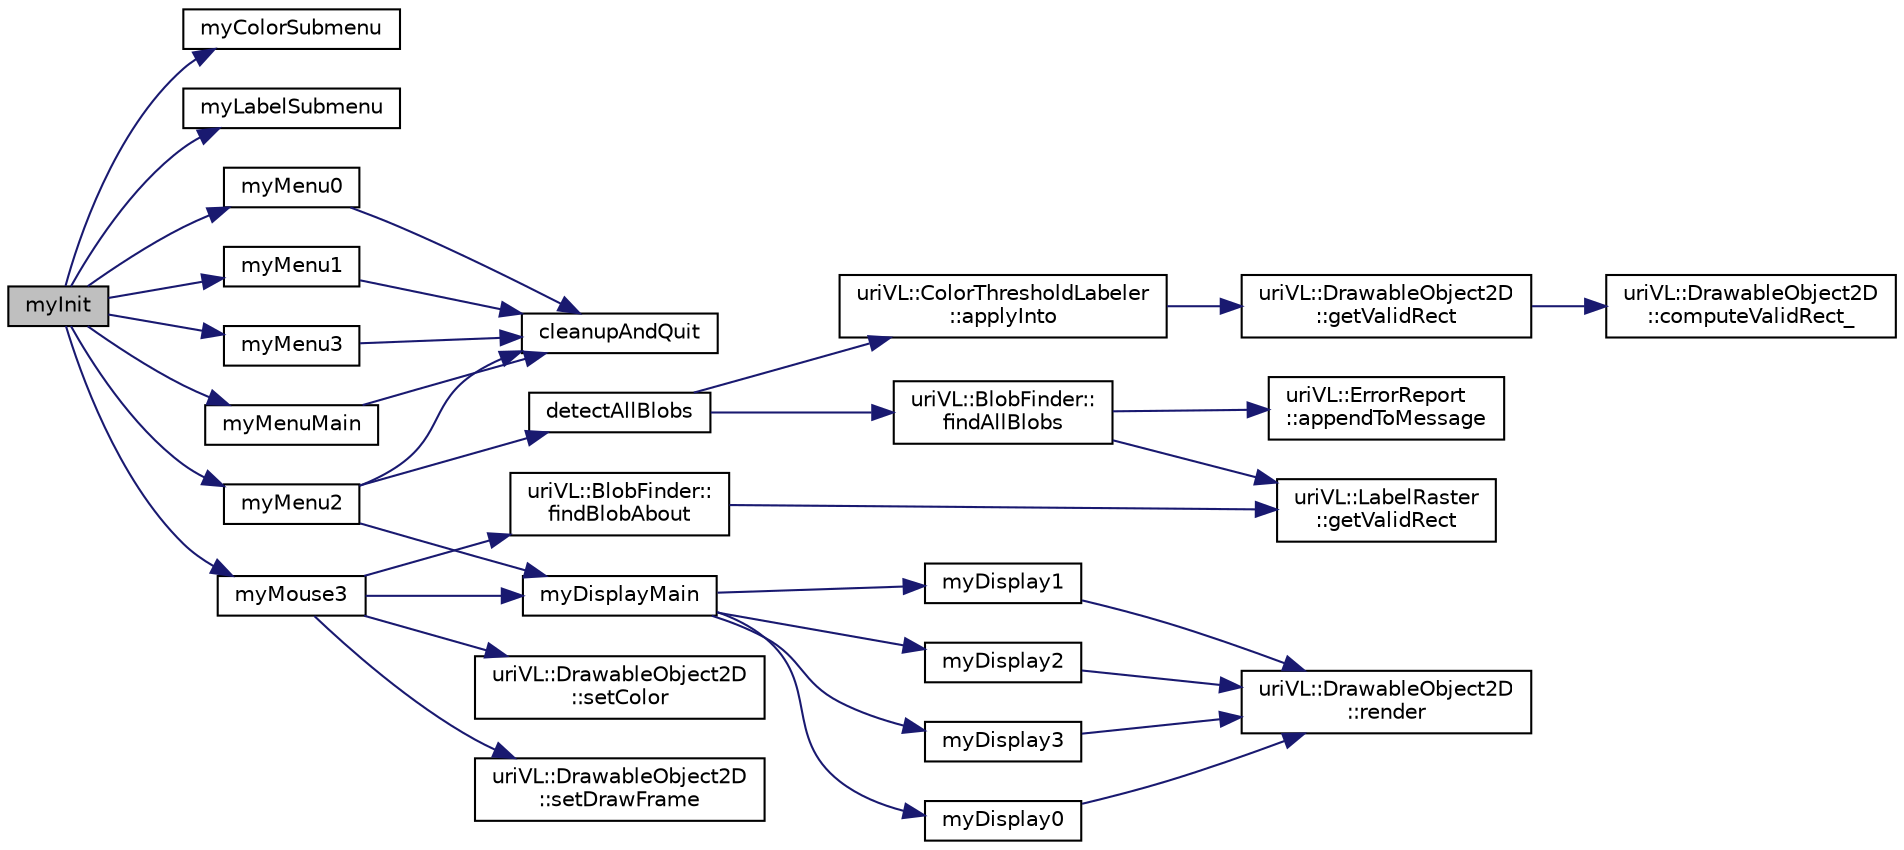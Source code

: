 digraph "myInit"
{
  edge [fontname="Helvetica",fontsize="10",labelfontname="Helvetica",labelfontsize="10"];
  node [fontname="Helvetica",fontsize="10",shape=record];
  rankdir="LR";
  Node1 [label="myInit",height=0.2,width=0.4,color="black", fillcolor="grey75", style="filled", fontcolor="black"];
  Node1 -> Node2 [color="midnightblue",fontsize="10",style="solid",fontname="Helvetica"];
  Node2 [label="myColorSubmenu",height=0.2,width=0.4,color="black", fillcolor="white", style="filled",URL="$main__filling_8cpp.html#a33f0722893747f30dfcdb48716af6b62"];
  Node1 -> Node3 [color="midnightblue",fontsize="10",style="solid",fontname="Helvetica"];
  Node3 [label="myLabelSubmenu",height=0.2,width=0.4,color="black", fillcolor="white", style="filled",URL="$main__filling_8cpp.html#aa4c137c03ab7ee8ed243df95f16c6b26"];
  Node1 -> Node4 [color="midnightblue",fontsize="10",style="solid",fontname="Helvetica"];
  Node4 [label="myMenu0",height=0.2,width=0.4,color="black", fillcolor="white", style="filled",URL="$main__filling_8cpp.html#aa3bd712996df6a5272a6392b8d54d6b2"];
  Node4 -> Node5 [color="midnightblue",fontsize="10",style="solid",fontname="Helvetica"];
  Node5 [label="cleanupAndQuit",height=0.2,width=0.4,color="black", fillcolor="white", style="filled",URL="$main__filling_8cpp.html#ab5774c0c168c63ad4c75e9bf6f09e72b"];
  Node1 -> Node6 [color="midnightblue",fontsize="10",style="solid",fontname="Helvetica"];
  Node6 [label="myMenu1",height=0.2,width=0.4,color="black", fillcolor="white", style="filled",URL="$main__filling_8cpp.html#ac20ee506cb0074ea48fdb732bdfdc012"];
  Node6 -> Node5 [color="midnightblue",fontsize="10",style="solid",fontname="Helvetica"];
  Node1 -> Node7 [color="midnightblue",fontsize="10",style="solid",fontname="Helvetica"];
  Node7 [label="myMenu2",height=0.2,width=0.4,color="black", fillcolor="white", style="filled",URL="$main__filling_8cpp.html#aeeeb6984a32bf35a3f4c8c66dbd53572"];
  Node7 -> Node5 [color="midnightblue",fontsize="10",style="solid",fontname="Helvetica"];
  Node7 -> Node8 [color="midnightblue",fontsize="10",style="solid",fontname="Helvetica"];
  Node8 [label="detectAllBlobs",height=0.2,width=0.4,color="black", fillcolor="white", style="filled",URL="$main__filling_8cpp.html#a7e7d1972d7d427496999e3ea8f293e2c"];
  Node8 -> Node9 [color="midnightblue",fontsize="10",style="solid",fontname="Helvetica"];
  Node9 [label="uriVL::ColorThresholdLabeler\l::applyInto",height=0.2,width=0.4,color="black", fillcolor="white", style="filled",URL="$classuriVL_1_1ColorThresholdLabeler.html#a5f65b75faba5f01be9d09363e248de8c",tooltip="Applies this operator to an image, returns the result as a LabelRaster. "];
  Node9 -> Node10 [color="midnightblue",fontsize="10",style="solid",fontname="Helvetica"];
  Node10 [label="uriVL::DrawableObject2D\l::getValidRect",height=0.2,width=0.4,color="black", fillcolor="white", style="filled",URL="$classuriVL_1_1DrawableObject2D.html#ad654c2c5da02b3b20298c3eef4153874",tooltip="Returns the object&#39;s valid data rectangle. "];
  Node10 -> Node11 [color="midnightblue",fontsize="10",style="solid",fontname="Helvetica"];
  Node11 [label="uriVL::DrawableObject2D\l::computeValidRect_",height=0.2,width=0.4,color="black", fillcolor="white", style="filled",URL="$classuriVL_1_1DrawableObject2D.html#a9eb135fd212d80a8fbc3caa7e242d9dd",tooltip="Calculates the object&#39;s valid box. "];
  Node8 -> Node12 [color="midnightblue",fontsize="10",style="solid",fontname="Helvetica"];
  Node12 [label="uriVL::BlobFinder::\lfindAllBlobs",height=0.2,width=0.4,color="black", fillcolor="white", style="filled",URL="$classuriVL_1_1BlobFinder.html#a7404aa90e173beb8b83136ba46485db7",tooltip="Detect all the blobs in the input label raster from a list of target indices. "];
  Node12 -> Node13 [color="midnightblue",fontsize="10",style="solid",fontname="Helvetica"];
  Node13 [label="uriVL::LabelRaster\l::getValidRect",height=0.2,width=0.4,color="black", fillcolor="white", style="filled",URL="$classuriVL_1_1LabelRaster.html#af9c034eafd1e2c27e80a4143aa2f22d3",tooltip="Returns the label raster&#39;s valid data rectangle. "];
  Node12 -> Node14 [color="midnightblue",fontsize="10",style="solid",fontname="Helvetica"];
  Node14 [label="uriVL::ErrorReport\l::appendToMessage",height=0.2,width=0.4,color="black", fillcolor="white", style="filled",URL="$classuriVL_1_1ErrorReport.html#a65100d12091947d1df26c38f48058569",tooltip="Appends a string to the error message. "];
  Node7 -> Node15 [color="midnightblue",fontsize="10",style="solid",fontname="Helvetica"];
  Node15 [label="myDisplayMain",height=0.2,width=0.4,color="black", fillcolor="white", style="filled",URL="$main__filling_8cpp.html#af86ee6d7809b6842c4e285d141d718a7"];
  Node15 -> Node16 [color="midnightblue",fontsize="10",style="solid",fontname="Helvetica"];
  Node16 [label="myDisplay0",height=0.2,width=0.4,color="black", fillcolor="white", style="filled",URL="$main__filling_8cpp.html#a203e370232115e0fd93fae4a255d9d7d"];
  Node16 -> Node17 [color="midnightblue",fontsize="10",style="solid",fontname="Helvetica"];
  Node17 [label="uriVL::DrawableObject2D\l::render",height=0.2,width=0.4,color="black", fillcolor="white", style="filled",URL="$classuriVL_1_1DrawableObject2D.html#ac8e503cfade891e7ac2a25467cb7d24a",tooltip="Renders the object at the default depth and (0, 0) location. "];
  Node15 -> Node18 [color="midnightblue",fontsize="10",style="solid",fontname="Helvetica"];
  Node18 [label="myDisplay1",height=0.2,width=0.4,color="black", fillcolor="white", style="filled",URL="$main__filling_8cpp.html#a7af0867a250b60f1375c843341bc40b6"];
  Node18 -> Node17 [color="midnightblue",fontsize="10",style="solid",fontname="Helvetica"];
  Node15 -> Node19 [color="midnightblue",fontsize="10",style="solid",fontname="Helvetica"];
  Node19 [label="myDisplay2",height=0.2,width=0.4,color="black", fillcolor="white", style="filled",URL="$main__filling_8cpp.html#a77634c375a18c94063bc5f225fdd2c6b"];
  Node19 -> Node17 [color="midnightblue",fontsize="10",style="solid",fontname="Helvetica"];
  Node15 -> Node20 [color="midnightblue",fontsize="10",style="solid",fontname="Helvetica"];
  Node20 [label="myDisplay3",height=0.2,width=0.4,color="black", fillcolor="white", style="filled",URL="$main__filling_8cpp.html#aefcbd7b72ee22e422927277f895f0d06"];
  Node20 -> Node17 [color="midnightblue",fontsize="10",style="solid",fontname="Helvetica"];
  Node1 -> Node21 [color="midnightblue",fontsize="10",style="solid",fontname="Helvetica"];
  Node21 [label="myMenu3",height=0.2,width=0.4,color="black", fillcolor="white", style="filled",URL="$main__filling_8cpp.html#a24ca97927325e08b8def2e0f672c6cb8"];
  Node21 -> Node5 [color="midnightblue",fontsize="10",style="solid",fontname="Helvetica"];
  Node1 -> Node22 [color="midnightblue",fontsize="10",style="solid",fontname="Helvetica"];
  Node22 [label="myMenuMain",height=0.2,width=0.4,color="black", fillcolor="white", style="filled",URL="$main__filling_8cpp.html#ad44c5d08dc2726f625bb6346f05c118d"];
  Node22 -> Node5 [color="midnightblue",fontsize="10",style="solid",fontname="Helvetica"];
  Node1 -> Node23 [color="midnightblue",fontsize="10",style="solid",fontname="Helvetica"];
  Node23 [label="myMouse3",height=0.2,width=0.4,color="black", fillcolor="white", style="filled",URL="$main__filling_8cpp.html#a05f29cce30835b2422c5ee8c9620aed5"];
  Node23 -> Node24 [color="midnightblue",fontsize="10",style="solid",fontname="Helvetica"];
  Node24 [label="uriVL::BlobFinder::\lfindBlobAbout",height=0.2,width=0.4,color="black", fillcolor="white", style="filled",URL="$classuriVL_1_1BlobFinder.html#a451ded25ff42971e7304313a008952d1",tooltip="Detect blob with the target color about the designated location. "];
  Node24 -> Node13 [color="midnightblue",fontsize="10",style="solid",fontname="Helvetica"];
  Node23 -> Node25 [color="midnightblue",fontsize="10",style="solid",fontname="Helvetica"];
  Node25 [label="uriVL::DrawableObject2D\l::setDrawFrame",height=0.2,width=0.4,color="black", fillcolor="white", style="filled",URL="$classuriVL_1_1DrawableObject2D.html#a5a09233c99c92bb5f464c01ddd128809",tooltip="Indicates whether this image&#39;s bounding rectangle should be indicated by a color frame. "];
  Node23 -> Node26 [color="midnightblue",fontsize="10",style="solid",fontname="Helvetica"];
  Node26 [label="uriVL::DrawableObject2D\l::setColor",height=0.2,width=0.4,color="black", fillcolor="white", style="filled",URL="$classuriVL_1_1DrawableObject2D.html#a1b40f274066103a117470c82fdd35658",tooltip="Assigns a rendering color to the object (alpha is set to 1) "];
  Node23 -> Node15 [color="midnightblue",fontsize="10",style="solid",fontname="Helvetica"];
}
